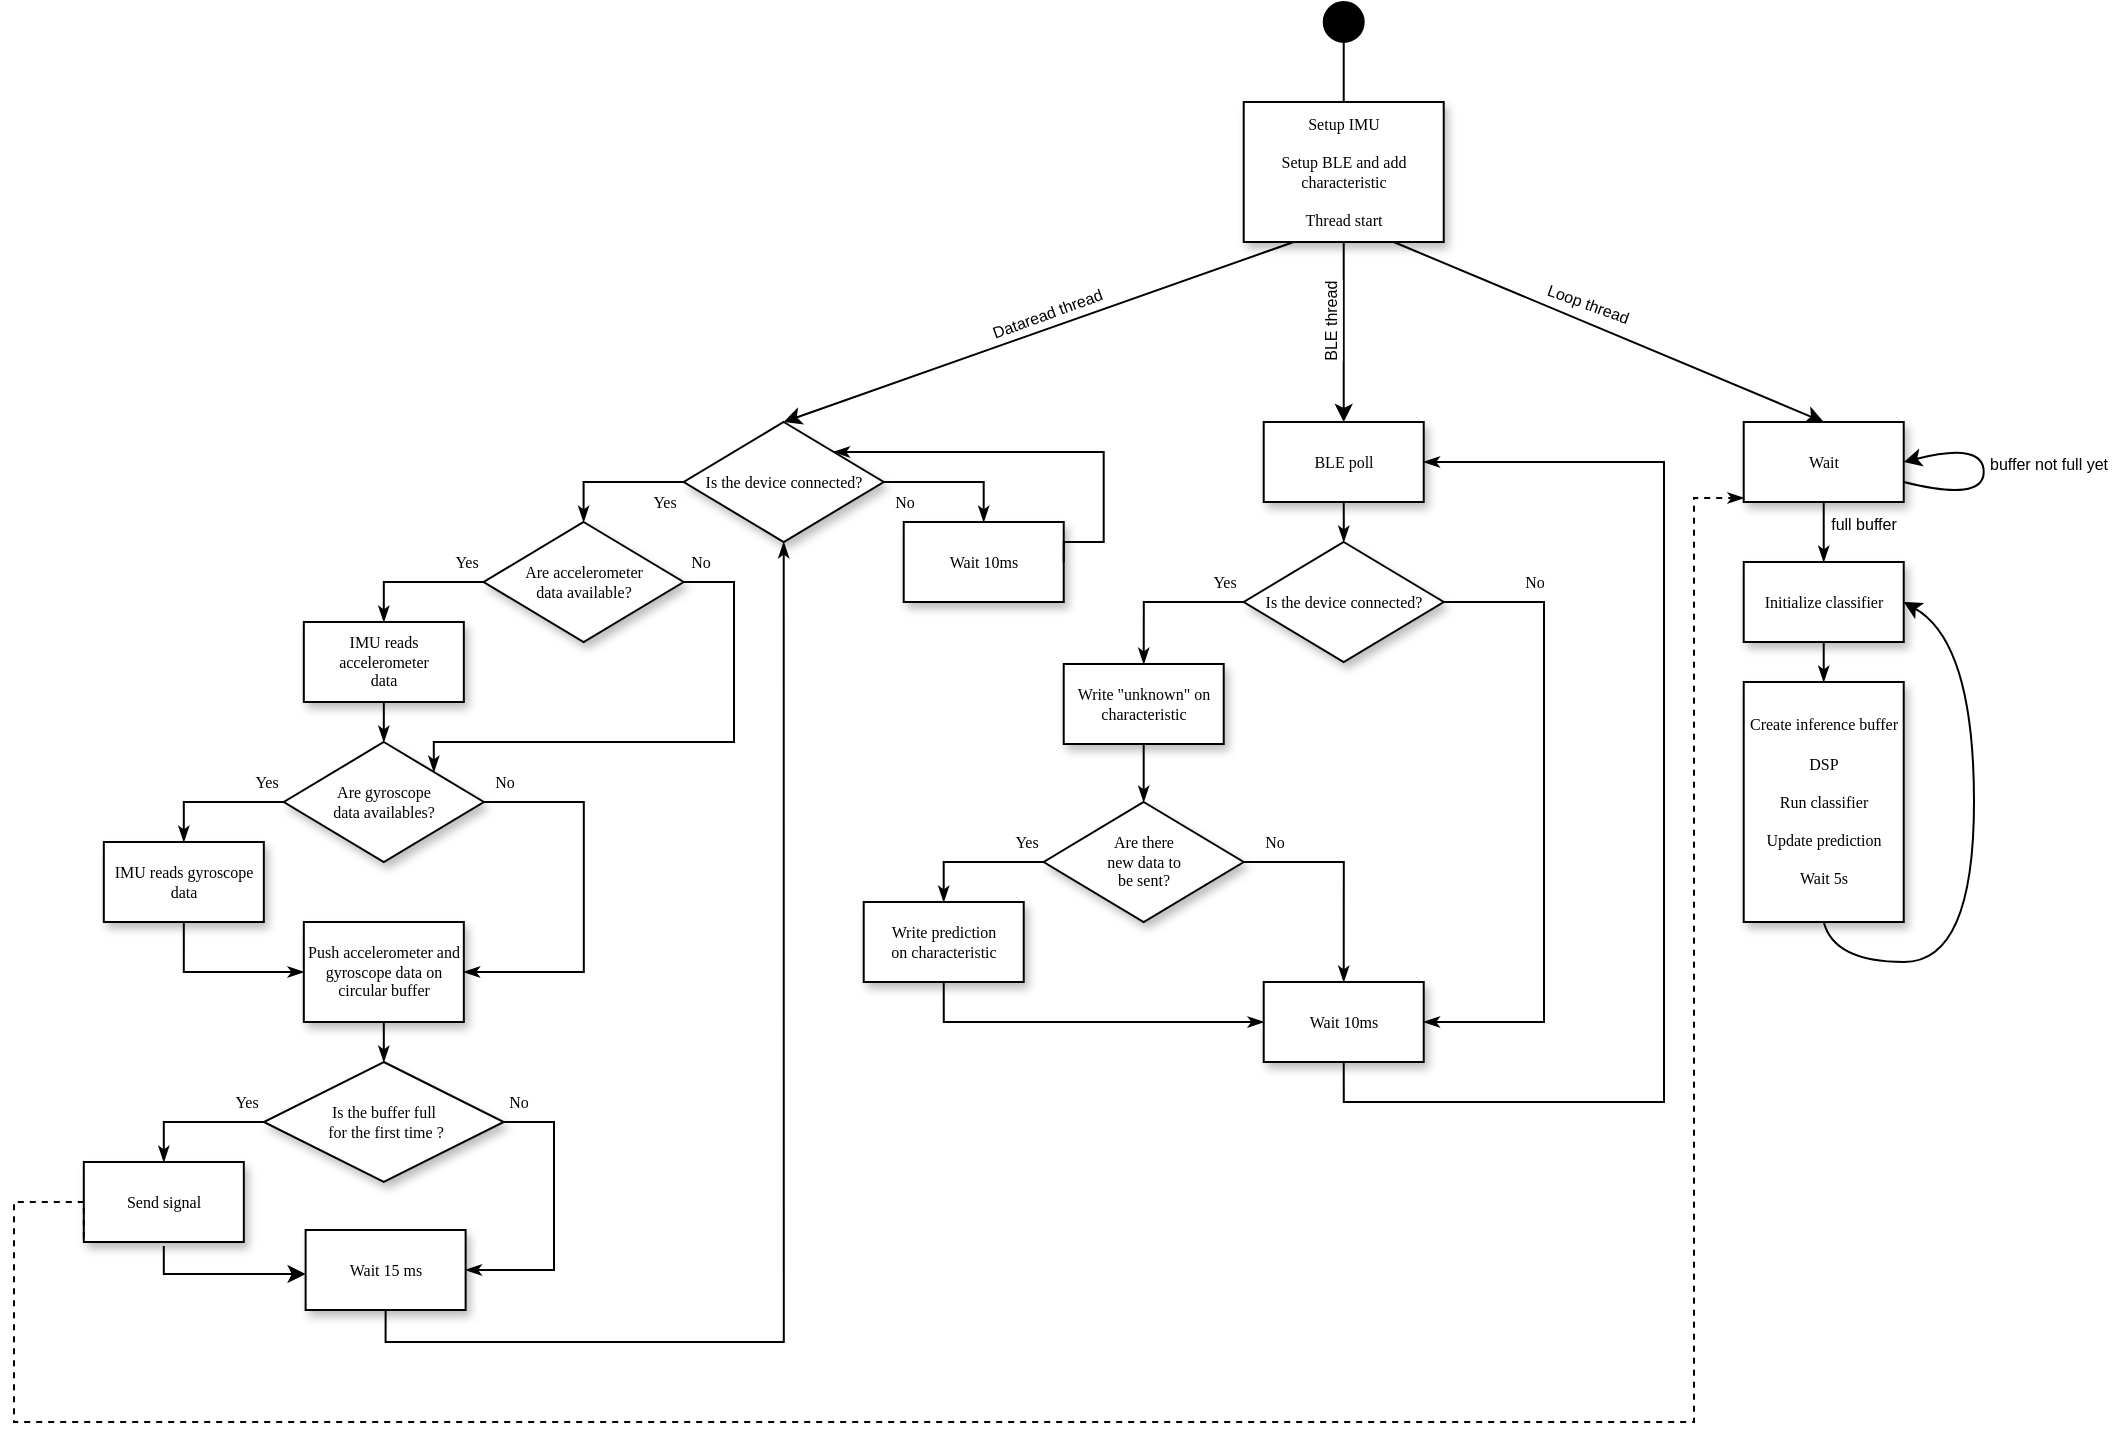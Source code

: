 <mxfile version="20.8.20" type="device"><diagram name="Page-1" id="edf60f1a-56cd-e834-aa8a-f176f3a09ee4"><mxGraphModel dx="1290" dy="573" grid="1" gridSize="10" guides="1" tooltips="1" connect="1" arrows="1" fold="1" page="1" pageScale="1" pageWidth="1100" pageHeight="850" background="none" math="0" shadow="0"><root><mxCell id="0"/><mxCell id="1" parent="0"/><mxCell id="60e70716793133e9-4" value="Setup IMU&lt;br&gt;&lt;br&gt;Setup BLE and add characteristic&lt;br&gt;&lt;br&gt;Thread start" style="rounded=0;whiteSpace=wrap;html=1;shadow=1;labelBackgroundColor=none;strokeWidth=1;fontFamily=Verdana;fontSize=8;align=center;" parent="1" vertex="1"><mxGeometry x="654.86" y="140" width="100" height="70" as="geometry"/></mxCell><mxCell id="vhC2hHuIE0I9UTzBgGQv-1" value="" style="verticalLabelPosition=bottom;shadow=0;dashed=0;align=center;html=1;verticalAlign=top;shape=mxgraph.electrical.transmission.testPoint;" parent="1" vertex="1"><mxGeometry x="694.86" y="90" width="20" height="50" as="geometry"/></mxCell><mxCell id="vhC2hHuIE0I9UTzBgGQv-3" value="Initialize classifier" style="rounded=0;whiteSpace=wrap;html=1;shadow=1;labelBackgroundColor=none;strokeWidth=1;fontFamily=Verdana;fontSize=8;align=center;" parent="1" vertex="1"><mxGeometry x="904.86" y="370" width="80" height="40" as="geometry"/></mxCell><mxCell id="vhC2hHuIE0I9UTzBgGQv-5" value="BLE poll" style="rounded=0;whiteSpace=wrap;html=1;shadow=1;labelBackgroundColor=none;strokeWidth=1;fontFamily=Verdana;fontSize=8;align=center;" parent="1" vertex="1"><mxGeometry x="664.86" y="300" width="80" height="40" as="geometry"/></mxCell><mxCell id="vhC2hHuIE0I9UTzBgGQv-19" value="" style="endArrow=classic;html=1;rounded=0;entryX=0.5;entryY=0;entryDx=0;entryDy=0;exitX=0.5;exitY=1;exitDx=0;exitDy=0;" parent="1" source="60e70716793133e9-4" target="vhC2hHuIE0I9UTzBgGQv-5" edge="1"><mxGeometry relative="1" as="geometry"><mxPoint x="654.86" y="210" as="sourcePoint"/><mxPoint x="624.86" y="440" as="targetPoint"/></mxGeometry></mxCell><mxCell id="vhC2hHuIE0I9UTzBgGQv-20" value="&lt;font style=&quot;font-size: 8px;&quot;&gt;BLE thread&lt;/font&gt;" style="edgeLabel;resizable=0;html=1;align=center;verticalAlign=middle;rotation=-90;" parent="vhC2hHuIE0I9UTzBgGQv-19" connectable="0" vertex="1"><mxGeometry relative="1" as="geometry"><mxPoint x="-8" y="-5" as="offset"/></mxGeometry></mxCell><mxCell id="vhC2hHuIE0I9UTzBgGQv-23" value="" style="endArrow=classic;html=1;rounded=0;exitX=0.75;exitY=1;exitDx=0;exitDy=0;entryX=0.5;entryY=0;entryDx=0;entryDy=0;" parent="1" source="60e70716793133e9-4" target="HH1CnDPGfe6Yau9ubtu3-1" edge="1"><mxGeometry relative="1" as="geometry"><mxPoint x="734.86" y="260" as="sourcePoint"/><mxPoint x="944.86" y="290" as="targetPoint"/></mxGeometry></mxCell><mxCell id="vhC2hHuIE0I9UTzBgGQv-24" value="&lt;font style=&quot;font-size: 8px;&quot;&gt;Loop thread&lt;/font&gt;" style="edgeLabel;resizable=0;html=1;align=center;verticalAlign=middle;rotation=20;" parent="vhC2hHuIE0I9UTzBgGQv-23" connectable="0" vertex="1"><mxGeometry relative="1" as="geometry"><mxPoint x="-10" y="-15" as="offset"/></mxGeometry></mxCell><mxCell id="vhC2hHuIE0I9UTzBgGQv-25" value="" style="endArrow=classic;html=1;rounded=0;entryX=0.5;entryY=0;entryDx=0;entryDy=0;exitX=0.25;exitY=1;exitDx=0;exitDy=0;" parent="1" source="60e70716793133e9-4" target="yCAzRN2SsvwUzUDWGT7Y-17" edge="1"><mxGeometry relative="1" as="geometry"><mxPoint x="654.86" y="250" as="sourcePoint"/><mxPoint x="464.86" y="300" as="targetPoint"/></mxGeometry></mxCell><mxCell id="vhC2hHuIE0I9UTzBgGQv-26" value="&lt;font style=&quot;font-size: 8px;&quot;&gt;Dataread thread&lt;/font&gt;" style="edgeLabel;resizable=0;html=1;align=center;verticalAlign=middle;rotation=-20;" parent="vhC2hHuIE0I9UTzBgGQv-25" connectable="0" vertex="1"><mxGeometry relative="1" as="geometry"><mxPoint x="3" y="-10" as="offset"/></mxGeometry></mxCell><mxCell id="vhC2hHuIE0I9UTzBgGQv-31" value="Yes" style="edgeStyle=orthogonalEdgeStyle;rounded=0;html=1;labelBackgroundColor=none;startSize=5;endArrow=classicThin;endFill=1;endSize=5;jettySize=auto;orthogonalLoop=1;strokeWidth=1;fontFamily=Verdana;fontSize=8;entryX=0.5;entryY=0;entryDx=0;entryDy=0;" parent="1" source="vhC2hHuIE0I9UTzBgGQv-33" target="vhC2hHuIE0I9UTzBgGQv-39" edge="1"><mxGeometry x="-0.75" y="-10" relative="1" as="geometry"><mxPoint as="offset"/><mxPoint x="604.86" y="420" as="targetPoint"/><Array as="points"><mxPoint x="604.86" y="390"/></Array></mxGeometry></mxCell><mxCell id="vhC2hHuIE0I9UTzBgGQv-32" value="No" style="edgeStyle=orthogonalEdgeStyle;rounded=0;html=1;labelBackgroundColor=none;startSize=5;endArrow=classicThin;endFill=1;endSize=5;jettySize=auto;orthogonalLoop=1;strokeWidth=1;fontFamily=Verdana;fontSize=8;exitX=1;exitY=0.5;exitDx=0;exitDy=0;entryX=1;entryY=0.5;entryDx=0;entryDy=0;" parent="1" source="vhC2hHuIE0I9UTzBgGQv-33" target="yCAzRN2SsvwUzUDWGT7Y-1" edge="1"><mxGeometry x="-0.715" y="10" relative="1" as="geometry"><mxPoint as="offset"/><mxPoint x="804.86" y="410" as="targetPoint"/><Array as="points"><mxPoint x="805" y="390"/><mxPoint x="805" y="600"/></Array></mxGeometry></mxCell><mxCell id="vhC2hHuIE0I9UTzBgGQv-33" value="Is the device connected?" style="rhombus;whiteSpace=wrap;html=1;rounded=0;shadow=1;labelBackgroundColor=none;strokeWidth=1;fontFamily=Verdana;fontSize=8;align=center;" parent="1" vertex="1"><mxGeometry x="654.86" y="360" width="100" height="60" as="geometry"/></mxCell><mxCell id="vhC2hHuIE0I9UTzBgGQv-38" style="edgeStyle=orthogonalEdgeStyle;rounded=0;html=1;labelBackgroundColor=none;startSize=5;endArrow=classicThin;endFill=1;endSize=5;jettySize=auto;orthogonalLoop=1;strokeWidth=1;fontFamily=Verdana;fontSize=8;entryX=0.5;entryY=0;entryDx=0;entryDy=0;exitX=0.5;exitY=1;exitDx=0;exitDy=0;" parent="1" source="vhC2hHuIE0I9UTzBgGQv-5" target="vhC2hHuIE0I9UTzBgGQv-33" edge="1"><mxGeometry relative="1" as="geometry"><mxPoint x="354.86" y="519.95" as="targetPoint"/><mxPoint x="234.86" y="459.95" as="sourcePoint"/><Array as="points"><mxPoint x="704.86" y="350"/><mxPoint x="704.86" y="350"/></Array></mxGeometry></mxCell><mxCell id="vhC2hHuIE0I9UTzBgGQv-39" value="Write &quot;unknown&quot; on characteristic" style="rounded=0;whiteSpace=wrap;html=1;shadow=1;labelBackgroundColor=none;strokeWidth=1;fontFamily=Verdana;fontSize=8;align=center;" parent="1" vertex="1"><mxGeometry x="564.86" y="421" width="80" height="40" as="geometry"/></mxCell><mxCell id="yCAzRN2SsvwUzUDWGT7Y-1" value="Wait 10ms" style="rounded=0;whiteSpace=wrap;html=1;shadow=1;labelBackgroundColor=none;strokeWidth=1;fontFamily=Verdana;fontSize=8;align=center;" parent="1" vertex="1"><mxGeometry x="664.86" y="580" width="80" height="40" as="geometry"/></mxCell><mxCell id="yCAzRN2SsvwUzUDWGT7Y-2" value="Write prediction&lt;br&gt;on characteristic" style="rounded=0;whiteSpace=wrap;html=1;shadow=1;labelBackgroundColor=none;strokeWidth=1;fontFamily=Verdana;fontSize=8;align=center;" parent="1" vertex="1"><mxGeometry x="464.86" y="540" width="80" height="40" as="geometry"/></mxCell><mxCell id="yCAzRN2SsvwUzUDWGT7Y-5" value="Yes" style="edgeStyle=orthogonalEdgeStyle;rounded=0;html=1;labelBackgroundColor=none;startSize=5;endArrow=classicThin;endFill=1;endSize=5;jettySize=auto;orthogonalLoop=1;strokeWidth=1;fontFamily=Verdana;fontSize=8;entryX=0.5;entryY=0;entryDx=0;entryDy=0;exitX=0;exitY=0.5;exitDx=0;exitDy=0;" parent="1" source="yCAzRN2SsvwUzUDWGT7Y-7" target="yCAzRN2SsvwUzUDWGT7Y-2" edge="1"><mxGeometry x="-0.75" y="-10" relative="1" as="geometry"><mxPoint as="offset"/><mxPoint x="374.84" y="550" as="targetPoint"/><Array as="points"><mxPoint x="504.86" y="520"/><mxPoint x="504.86" y="540"/></Array><mxPoint x="424.84" y="510" as="sourcePoint"/></mxGeometry></mxCell><mxCell id="yCAzRN2SsvwUzUDWGT7Y-6" value="No" style="edgeStyle=orthogonalEdgeStyle;rounded=0;html=1;labelBackgroundColor=none;startSize=5;endArrow=classicThin;endFill=1;endSize=5;jettySize=auto;orthogonalLoop=1;strokeWidth=1;fontFamily=Verdana;fontSize=8;exitX=1;exitY=0.5;exitDx=0;exitDy=0;entryX=0.5;entryY=0;entryDx=0;entryDy=0;" parent="1" source="yCAzRN2SsvwUzUDWGT7Y-7" target="yCAzRN2SsvwUzUDWGT7Y-1" edge="1"><mxGeometry x="-0.715" y="10" relative="1" as="geometry"><mxPoint as="offset"/><mxPoint x="704.84" y="550" as="targetPoint"/><Array as="points"><mxPoint x="704.86" y="520"/></Array></mxGeometry></mxCell><mxCell id="yCAzRN2SsvwUzUDWGT7Y-7" value="Are there&lt;br&gt;new data to&lt;br&gt;be sent?" style="rhombus;whiteSpace=wrap;html=1;rounded=0;shadow=1;labelBackgroundColor=none;strokeWidth=1;fontFamily=Verdana;fontSize=8;align=center;" parent="1" vertex="1"><mxGeometry x="554.84" y="490" width="100" height="60" as="geometry"/></mxCell><mxCell id="yCAzRN2SsvwUzUDWGT7Y-8" style="edgeStyle=orthogonalEdgeStyle;rounded=0;html=1;labelBackgroundColor=none;startSize=5;endArrow=classicThin;endFill=1;endSize=5;jettySize=auto;orthogonalLoop=1;strokeWidth=1;fontFamily=Verdana;fontSize=8;entryX=0.5;entryY=0;entryDx=0;entryDy=0;exitX=0.5;exitY=1;exitDx=0;exitDy=0;" parent="1" source="vhC2hHuIE0I9UTzBgGQv-39" target="yCAzRN2SsvwUzUDWGT7Y-7" edge="1"><mxGeometry relative="1" as="geometry"><mxPoint x="514.84" y="629.95" as="targetPoint"/><mxPoint x="604.84" y="450" as="sourcePoint"/><Array as="points"/></mxGeometry></mxCell><mxCell id="yCAzRN2SsvwUzUDWGT7Y-12" style="edgeStyle=orthogonalEdgeStyle;rounded=0;html=1;labelBackgroundColor=none;startSize=5;endArrow=classicThin;endFill=1;endSize=5;jettySize=auto;orthogonalLoop=1;strokeWidth=1;fontFamily=Verdana;fontSize=8;entryX=0;entryY=0.5;entryDx=0;entryDy=0;exitX=0.5;exitY=1;exitDx=0;exitDy=0;" parent="1" source="yCAzRN2SsvwUzUDWGT7Y-2" target="yCAzRN2SsvwUzUDWGT7Y-1" edge="1"><mxGeometry relative="1" as="geometry"><mxPoint x="624.86" y="510" as="targetPoint"/><mxPoint x="504.86" y="640.0" as="sourcePoint"/><Array as="points"><mxPoint x="505" y="600"/><mxPoint x="665" y="600"/></Array></mxGeometry></mxCell><mxCell id="yCAzRN2SsvwUzUDWGT7Y-14" style="edgeStyle=orthogonalEdgeStyle;rounded=0;html=1;labelBackgroundColor=none;startSize=5;endArrow=classicThin;endFill=1;endSize=5;jettySize=auto;orthogonalLoop=1;strokeWidth=1;fontFamily=Verdana;fontSize=8;entryX=1;entryY=0.5;entryDx=0;entryDy=0;exitX=0.5;exitY=1;exitDx=0;exitDy=0;" parent="1" source="yCAzRN2SsvwUzUDWGT7Y-1" target="vhC2hHuIE0I9UTzBgGQv-5" edge="1"><mxGeometry relative="1" as="geometry"><mxPoint x="384.86" y="550" as="targetPoint"/><mxPoint x="414.86" y="480" as="sourcePoint"/><Array as="points"><mxPoint x="705" y="640"/><mxPoint x="865" y="640"/><mxPoint x="865" y="320"/></Array></mxGeometry></mxCell><mxCell id="yCAzRN2SsvwUzUDWGT7Y-15" value="Yes" style="edgeStyle=orthogonalEdgeStyle;rounded=0;html=1;labelBackgroundColor=none;startSize=5;endArrow=classicThin;endFill=1;endSize=5;jettySize=auto;orthogonalLoop=1;strokeWidth=1;fontFamily=Verdana;fontSize=8;entryX=0.5;entryY=0;entryDx=0;entryDy=0;" parent="1" source="yCAzRN2SsvwUzUDWGT7Y-17" target="yCAzRN2SsvwUzUDWGT7Y-27" edge="1"><mxGeometry x="-0.716" y="10" relative="1" as="geometry"><mxPoint as="offset"/><mxPoint x="324.86" y="350" as="targetPoint"/><Array as="points"><mxPoint x="324.91" y="330"/></Array></mxGeometry></mxCell><mxCell id="yCAzRN2SsvwUzUDWGT7Y-16" value="No" style="edgeStyle=orthogonalEdgeStyle;rounded=0;html=1;labelBackgroundColor=none;startSize=5;endArrow=classicThin;endFill=1;endSize=5;jettySize=auto;orthogonalLoop=1;strokeWidth=1;fontFamily=Verdana;fontSize=8;exitX=1;exitY=0.5;exitDx=0;exitDy=0;entryX=0.5;entryY=0;entryDx=0;entryDy=0;" parent="1" source="yCAzRN2SsvwUzUDWGT7Y-17" target="yCAzRN2SsvwUzUDWGT7Y-40" edge="1"><mxGeometry x="-0.714" y="-10" relative="1" as="geometry"><mxPoint as="offset"/><mxPoint x="434.81" y="340" as="targetPoint"/><Array as="points"><mxPoint x="524.86" y="330"/><mxPoint x="524.86" y="350"/></Array></mxGeometry></mxCell><mxCell id="yCAzRN2SsvwUzUDWGT7Y-17" value="Is the device connected?" style="rhombus;whiteSpace=wrap;html=1;rounded=0;shadow=1;labelBackgroundColor=none;strokeWidth=1;fontFamily=Verdana;fontSize=8;align=center;" parent="1" vertex="1"><mxGeometry x="374.86" y="300" width="100" height="60" as="geometry"/></mxCell><mxCell id="yCAzRN2SsvwUzUDWGT7Y-25" value="Yes" style="edgeStyle=orthogonalEdgeStyle;rounded=0;html=1;labelBackgroundColor=none;startSize=5;endArrow=classicThin;endFill=1;endSize=5;jettySize=auto;orthogonalLoop=1;strokeWidth=1;fontFamily=Verdana;fontSize=8;entryX=0.5;entryY=0;entryDx=0;entryDy=0;" parent="1" source="yCAzRN2SsvwUzUDWGT7Y-27" target="yCAzRN2SsvwUzUDWGT7Y-31" edge="1"><mxGeometry x="-0.75" y="-10" relative="1" as="geometry"><mxPoint as="offset"/><mxPoint x="224.81" y="400" as="targetPoint"/><Array as="points"><mxPoint x="224.91" y="380"/></Array></mxGeometry></mxCell><mxCell id="yCAzRN2SsvwUzUDWGT7Y-26" value="No" style="edgeStyle=orthogonalEdgeStyle;rounded=0;html=1;labelBackgroundColor=none;startSize=5;endArrow=classicThin;endFill=1;endSize=5;jettySize=auto;orthogonalLoop=1;strokeWidth=1;fontFamily=Verdana;fontSize=8;exitX=1;exitY=0.5;exitDx=0;exitDy=0;entryX=1;entryY=0;entryDx=0;entryDy=0;" parent="1" source="yCAzRN2SsvwUzUDWGT7Y-27" target="yCAzRN2SsvwUzUDWGT7Y-30" edge="1"><mxGeometry x="-0.937" y="10" relative="1" as="geometry"><mxPoint as="offset"/><mxPoint x="424.81" y="400" as="targetPoint"/><Array as="points"><mxPoint x="400" y="380"/><mxPoint x="400" y="460"/><mxPoint x="250" y="460"/></Array></mxGeometry></mxCell><mxCell id="yCAzRN2SsvwUzUDWGT7Y-27" value="Are accelerometer&lt;br&gt;data available?" style="rhombus;whiteSpace=wrap;html=1;rounded=0;shadow=1;labelBackgroundColor=none;strokeWidth=1;fontFamily=Verdana;fontSize=8;align=center;" parent="1" vertex="1"><mxGeometry x="274.81" y="350" width="100" height="60" as="geometry"/></mxCell><mxCell id="yCAzRN2SsvwUzUDWGT7Y-28" value="Yes" style="edgeStyle=orthogonalEdgeStyle;rounded=0;html=1;labelBackgroundColor=none;startSize=5;endArrow=classicThin;endFill=1;endSize=5;jettySize=auto;orthogonalLoop=1;strokeWidth=1;fontFamily=Verdana;fontSize=8;entryX=0.5;entryY=0;entryDx=0;entryDy=0;" parent="1" source="yCAzRN2SsvwUzUDWGT7Y-30" target="yCAzRN2SsvwUzUDWGT7Y-33" edge="1"><mxGeometry x="-0.75" y="-10" relative="1" as="geometry"><mxPoint as="offset"/><mxPoint x="124.91" y="510" as="targetPoint"/><Array as="points"><mxPoint x="124.91" y="490"/></Array></mxGeometry></mxCell><mxCell id="yCAzRN2SsvwUzUDWGT7Y-29" value="No" style="edgeStyle=orthogonalEdgeStyle;rounded=0;html=1;labelBackgroundColor=none;startSize=5;endArrow=classicThin;endFill=1;endSize=5;jettySize=auto;orthogonalLoop=1;strokeWidth=1;fontFamily=Verdana;fontSize=8;exitX=1;exitY=0.5;exitDx=0;exitDy=0;entryX=1;entryY=0.5;entryDx=0;entryDy=0;" parent="1" source="yCAzRN2SsvwUzUDWGT7Y-30" target="yCAzRN2SsvwUzUDWGT7Y-35" edge="1"><mxGeometry x="-0.897" y="10" relative="1" as="geometry"><mxPoint as="offset"/><mxPoint x="324.91" y="510" as="targetPoint"/><Array as="points"><mxPoint x="324.91" y="490"/><mxPoint x="324.91" y="575"/></Array></mxGeometry></mxCell><mxCell id="yCAzRN2SsvwUzUDWGT7Y-30" value="Are gyroscope&lt;br&gt;data availables?" style="rhombus;whiteSpace=wrap;html=1;rounded=0;shadow=1;labelBackgroundColor=none;strokeWidth=1;fontFamily=Verdana;fontSize=8;align=center;" parent="1" vertex="1"><mxGeometry x="174.91" y="460" width="100" height="60" as="geometry"/></mxCell><mxCell id="yCAzRN2SsvwUzUDWGT7Y-31" value="IMU reads accelerometer&lt;br&gt;data" style="rounded=0;whiteSpace=wrap;html=1;shadow=1;labelBackgroundColor=none;strokeWidth=1;fontFamily=Verdana;fontSize=8;align=center;" parent="1" vertex="1"><mxGeometry x="184.91" y="400" width="80" height="40" as="geometry"/></mxCell><mxCell id="yCAzRN2SsvwUzUDWGT7Y-32" style="edgeStyle=orthogonalEdgeStyle;rounded=0;html=1;labelBackgroundColor=none;startSize=5;endArrow=classicThin;endFill=1;endSize=5;jettySize=auto;orthogonalLoop=1;strokeWidth=1;fontFamily=Verdana;fontSize=8;exitX=0.5;exitY=1;exitDx=0;exitDy=0;entryX=0.5;entryY=0;entryDx=0;entryDy=0;" parent="1" source="yCAzRN2SsvwUzUDWGT7Y-31" target="yCAzRN2SsvwUzUDWGT7Y-30" edge="1"><mxGeometry relative="1" as="geometry"><mxPoint x="224.91" y="460" as="targetPoint"/><mxPoint x="574.91" y="480" as="sourcePoint"/><Array as="points"/></mxGeometry></mxCell><mxCell id="yCAzRN2SsvwUzUDWGT7Y-33" value="IMU reads gyroscope data" style="rounded=0;whiteSpace=wrap;html=1;shadow=1;labelBackgroundColor=none;strokeWidth=1;fontFamily=Verdana;fontSize=8;align=center;" parent="1" vertex="1"><mxGeometry x="84.91" y="510" width="80" height="40" as="geometry"/></mxCell><mxCell id="yCAzRN2SsvwUzUDWGT7Y-34" style="edgeStyle=orthogonalEdgeStyle;rounded=0;html=1;labelBackgroundColor=none;startSize=5;endArrow=classicThin;endFill=1;endSize=5;jettySize=auto;orthogonalLoop=1;strokeWidth=1;fontFamily=Verdana;fontSize=8;exitX=0.5;exitY=1;exitDx=0;exitDy=0;entryX=0;entryY=0.5;entryDx=0;entryDy=0;" parent="1" source="yCAzRN2SsvwUzUDWGT7Y-33" target="yCAzRN2SsvwUzUDWGT7Y-35" edge="1"><mxGeometry relative="1" as="geometry"><mxPoint x="124.91" y="570" as="targetPoint"/><mxPoint x="474.91" y="590" as="sourcePoint"/><Array as="points"><mxPoint x="124.91" y="575"/></Array></mxGeometry></mxCell><mxCell id="yCAzRN2SsvwUzUDWGT7Y-35" value="Push accelerometer and gyroscope data on circular buffer" style="rounded=0;whiteSpace=wrap;html=1;shadow=1;labelBackgroundColor=none;strokeWidth=1;fontFamily=Verdana;fontSize=8;align=center;" parent="1" vertex="1"><mxGeometry x="184.91" y="550" width="80" height="50" as="geometry"/></mxCell><mxCell id="yCAzRN2SsvwUzUDWGT7Y-36" style="edgeStyle=orthogonalEdgeStyle;rounded=0;html=1;labelBackgroundColor=none;startSize=5;endArrow=classicThin;endFill=1;endSize=5;jettySize=auto;orthogonalLoop=1;strokeWidth=1;fontFamily=Verdana;fontSize=8;exitX=0.5;exitY=1;exitDx=0;exitDy=0;entryX=0.5;entryY=0;entryDx=0;entryDy=0;" parent="1" source="yCAzRN2SsvwUzUDWGT7Y-35" target="yCAzRN2SsvwUzUDWGT7Y-39" edge="1"><mxGeometry relative="1" as="geometry"><mxPoint x="214.91" y="650" as="targetPoint"/><mxPoint x="564.91" y="670" as="sourcePoint"/><Array as="points"/></mxGeometry></mxCell><mxCell id="yCAzRN2SsvwUzUDWGT7Y-37" value="Yes" style="edgeStyle=orthogonalEdgeStyle;rounded=0;html=1;labelBackgroundColor=none;startSize=5;endArrow=classicThin;endFill=1;endSize=5;jettySize=auto;orthogonalLoop=1;strokeWidth=1;fontFamily=Verdana;fontSize=8;entryX=0.5;entryY=0;entryDx=0;entryDy=0;" parent="1" source="yCAzRN2SsvwUzUDWGT7Y-39" target="hxRQl6FYMLziEqFbsYgJ-2" edge="1"><mxGeometry x="-0.75" y="-10" relative="1" as="geometry"><mxPoint as="offset"/><mxPoint x="124.91" y="670" as="targetPoint"/><Array as="points"><mxPoint x="115" y="650"/></Array></mxGeometry></mxCell><mxCell id="yCAzRN2SsvwUzUDWGT7Y-39" value="Is the buffer full&lt;br&gt;&amp;nbsp;for the first time ?" style="rhombus;whiteSpace=wrap;html=1;rounded=0;shadow=1;labelBackgroundColor=none;strokeWidth=1;fontFamily=Verdana;fontSize=8;align=center;fillColor=#FFFFFF;" parent="1" vertex="1"><mxGeometry x="164.93" y="620" width="119.95" height="60" as="geometry"/></mxCell><mxCell id="yCAzRN2SsvwUzUDWGT7Y-40" value="Wait 10ms" style="rounded=0;whiteSpace=wrap;html=1;shadow=1;labelBackgroundColor=none;strokeWidth=1;fontFamily=Verdana;fontSize=8;align=center;" parent="1" vertex="1"><mxGeometry x="484.86" y="350" width="80" height="40" as="geometry"/></mxCell><mxCell id="yCAzRN2SsvwUzUDWGT7Y-44" style="edgeStyle=orthogonalEdgeStyle;rounded=0;html=1;labelBackgroundColor=none;startSize=5;endArrow=classicThin;endFill=1;endSize=5;jettySize=auto;orthogonalLoop=1;strokeWidth=1;fontFamily=Verdana;fontSize=8;entryX=0.5;entryY=1;entryDx=0;entryDy=0;exitX=0.5;exitY=1;exitDx=0;exitDy=0;" parent="1" source="hxRQl6FYMLziEqFbsYgJ-3" target="yCAzRN2SsvwUzUDWGT7Y-17" edge="1"><mxGeometry relative="1" as="geometry"><mxPoint x="204.91" y="595" as="targetPoint"/><mxPoint x="230" y="750" as="sourcePoint"/><Array as="points"><mxPoint x="226" y="760"/><mxPoint x="425" y="760"/></Array></mxGeometry></mxCell><mxCell id="yCAzRN2SsvwUzUDWGT7Y-45" style="edgeStyle=orthogonalEdgeStyle;rounded=0;html=1;labelBackgroundColor=none;startSize=5;endArrow=classicThin;endFill=1;endSize=5;jettySize=auto;orthogonalLoop=1;strokeWidth=1;fontFamily=Verdana;fontSize=8;exitX=1;exitY=0.5;exitDx=0;exitDy=0;entryX=1;entryY=0;entryDx=0;entryDy=0;" parent="1" source="yCAzRN2SsvwUzUDWGT7Y-40" target="yCAzRN2SsvwUzUDWGT7Y-17" edge="1"><mxGeometry relative="1" as="geometry"><mxPoint x="464.86" y="430" as="targetPoint"/><mxPoint x="64.86" y="570" as="sourcePoint"/><Array as="points"><mxPoint x="564.86" y="360"/><mxPoint x="584.86" y="360"/><mxPoint x="584.86" y="315"/></Array></mxGeometry></mxCell><mxCell id="HH1CnDPGfe6Yau9ubtu3-1" value="Wait" style="rounded=0;whiteSpace=wrap;html=1;shadow=1;labelBackgroundColor=none;strokeWidth=1;fontFamily=Verdana;fontSize=8;align=center;" parent="1" vertex="1"><mxGeometry x="904.86" y="300" width="80" height="40" as="geometry"/></mxCell><mxCell id="HH1CnDPGfe6Yau9ubtu3-2" style="edgeStyle=orthogonalEdgeStyle;rounded=0;html=1;labelBackgroundColor=none;startSize=5;endArrow=classicThin;endFill=1;endSize=5;jettySize=auto;orthogonalLoop=1;strokeWidth=1;fontFamily=Verdana;fontSize=8;exitX=0.5;exitY=1;exitDx=0;exitDy=0;entryX=0.5;entryY=0;entryDx=0;entryDy=0;" parent="1" source="HH1CnDPGfe6Yau9ubtu3-1" target="vhC2hHuIE0I9UTzBgGQv-3" edge="1"><mxGeometry relative="1" as="geometry"><mxPoint x="944.86" y="370" as="targetPoint"/><mxPoint x="1024.86" y="350" as="sourcePoint"/><Array as="points"/></mxGeometry></mxCell><mxCell id="HH1CnDPGfe6Yau9ubtu3-3" value="" style="curved=1;endArrow=classic;html=1;rounded=0;entryX=1;entryY=0.5;entryDx=0;entryDy=0;exitX=1;exitY=0.75;exitDx=0;exitDy=0;" parent="1" source="HH1CnDPGfe6Yau9ubtu3-1" target="HH1CnDPGfe6Yau9ubtu3-1" edge="1"><mxGeometry width="50" height="50" relative="1" as="geometry"><mxPoint x="964.86" y="440" as="sourcePoint"/><mxPoint x="1014.86" y="390" as="targetPoint"/><Array as="points"><mxPoint x="1024.86" y="340"/><mxPoint x="1024.86" y="310"/></Array></mxGeometry></mxCell><mxCell id="HH1CnDPGfe6Yau9ubtu3-4" value="&lt;span style=&quot;font-size: 8px;&quot;&gt;buffer not full yet&lt;/span&gt;" style="text;html=1;strokeColor=none;fillColor=none;align=center;verticalAlign=middle;whiteSpace=wrap;rounded=0;" parent="1" vertex="1"><mxGeometry x="1024.86" y="310" width="65.14" height="20" as="geometry"/></mxCell><mxCell id="HH1CnDPGfe6Yau9ubtu3-5" value="Create inference buffer&lt;br&gt;&lt;br&gt;DSP&lt;br&gt;&lt;br&gt;Run classifier&lt;br&gt;&lt;br&gt;Update prediction&lt;br&gt;&lt;br&gt;Wait 5s" style="rounded=0;whiteSpace=wrap;html=1;shadow=1;labelBackgroundColor=none;strokeWidth=1;fontFamily=Verdana;fontSize=8;align=center;" parent="1" vertex="1"><mxGeometry x="904.86" y="430" width="80" height="120" as="geometry"/></mxCell><mxCell id="HH1CnDPGfe6Yau9ubtu3-6" style="edgeStyle=orthogonalEdgeStyle;rounded=0;html=1;labelBackgroundColor=none;startSize=5;endArrow=classicThin;endFill=1;endSize=5;jettySize=auto;orthogonalLoop=1;strokeWidth=1;fontFamily=Verdana;fontSize=8;exitX=0.5;exitY=1;exitDx=0;exitDy=0;entryX=0.5;entryY=0;entryDx=0;entryDy=0;" parent="1" source="vhC2hHuIE0I9UTzBgGQv-3" target="HH1CnDPGfe6Yau9ubtu3-5" edge="1"><mxGeometry relative="1" as="geometry"><mxPoint x="944.86" y="430" as="targetPoint"/><mxPoint x="944.86" y="400" as="sourcePoint"/><Array as="points"/></mxGeometry></mxCell><mxCell id="HH1CnDPGfe6Yau9ubtu3-9" value="&lt;font style=&quot;font-size: 8px;&quot;&gt;full buffer&lt;/font&gt;" style="text;html=1;strokeColor=none;fillColor=none;align=center;verticalAlign=middle;whiteSpace=wrap;rounded=0;" parent="1" vertex="1"><mxGeometry x="944.86" y="340" width="40" height="20" as="geometry"/></mxCell><mxCell id="hxRQl6FYMLziEqFbsYgJ-1" value="" style="curved=1;endArrow=classic;html=1;rounded=0;entryX=1;entryY=0.5;entryDx=0;entryDy=0;exitX=0.5;exitY=1;exitDx=0;exitDy=0;" parent="1" source="HH1CnDPGfe6Yau9ubtu3-5" target="vhC2hHuIE0I9UTzBgGQv-3" edge="1"><mxGeometry width="50" height="50" relative="1" as="geometry"><mxPoint x="1015" y="500" as="sourcePoint"/><mxPoint x="1015" y="490" as="targetPoint"/><Array as="points"><mxPoint x="950" y="570"/><mxPoint x="1020" y="570"/><mxPoint x="1020" y="410"/></Array></mxGeometry></mxCell><mxCell id="6pxAZsHbVBL_ItRvLwqd-3" style="edgeStyle=orthogonalEdgeStyle;rounded=0;orthogonalLoop=1;jettySize=auto;html=1;entryX=0;entryY=0.5;entryDx=0;entryDy=0;exitX=0.5;exitY=1;exitDx=0;exitDy=0;" parent="1" edge="1"><mxGeometry relative="1" as="geometry"><mxPoint x="114.91" y="712" as="sourcePoint"/><mxPoint x="185.81" y="726" as="targetPoint"/><Array as="points"><mxPoint x="115" y="726"/></Array></mxGeometry></mxCell><mxCell id="hxRQl6FYMLziEqFbsYgJ-2" value="Send signal" style="rounded=0;whiteSpace=wrap;html=1;shadow=1;labelBackgroundColor=none;strokeWidth=1;fontFamily=Verdana;fontSize=8;align=center;" parent="1" vertex="1"><mxGeometry x="74.91" y="670" width="80" height="40" as="geometry"/></mxCell><mxCell id="hxRQl6FYMLziEqFbsYgJ-3" value="Wait 15 ms" style="rounded=0;whiteSpace=wrap;html=1;shadow=1;labelBackgroundColor=none;strokeWidth=1;fontFamily=Verdana;fontSize=8;align=center;" parent="1" vertex="1"><mxGeometry x="185.81" y="704" width="80" height="40" as="geometry"/></mxCell><mxCell id="hxRQl6FYMLziEqFbsYgJ-5" value="" style="edgeStyle=orthogonalEdgeStyle;rounded=0;html=1;labelBackgroundColor=none;startSize=5;endArrow=classicThin;endFill=1;endSize=5;jettySize=auto;orthogonalLoop=1;strokeWidth=1;fontFamily=Verdana;fontSize=8;exitX=0;exitY=0.5;exitDx=0;exitDy=0;entryX=0;entryY=0.5;entryDx=0;entryDy=0;dashed=1;" parent="1" edge="1"><mxGeometry x="-0.904" y="10" relative="1" as="geometry"><mxPoint as="offset"/><mxPoint x="904.86" y="338" as="targetPoint"/><Array as="points"><mxPoint x="75" y="690"/><mxPoint x="40" y="690"/><mxPoint x="40" y="800"/><mxPoint x="880" y="800"/><mxPoint x="880" y="338"/></Array><mxPoint x="74.91" y="708" as="sourcePoint"/></mxGeometry></mxCell><mxCell id="6pxAZsHbVBL_ItRvLwqd-8" value="No" style="edgeStyle=orthogonalEdgeStyle;rounded=0;html=1;labelBackgroundColor=none;startSize=5;endArrow=classicThin;endFill=1;endSize=5;jettySize=auto;orthogonalLoop=1;strokeWidth=1;fontFamily=Verdana;fontSize=8;exitX=1;exitY=0.5;exitDx=0;exitDy=0;entryX=1;entryY=0.5;entryDx=0;entryDy=0;" parent="1" source="yCAzRN2SsvwUzUDWGT7Y-39" target="hxRQl6FYMLziEqFbsYgJ-3" edge="1"><mxGeometry x="-0.897" y="10" relative="1" as="geometry"><mxPoint as="offset"/><mxPoint x="314.98" y="685" as="targetPoint"/><Array as="points"><mxPoint x="310" y="650"/><mxPoint x="310" y="724"/></Array><mxPoint x="324.98" y="600" as="sourcePoint"/></mxGeometry></mxCell></root></mxGraphModel></diagram></mxfile>